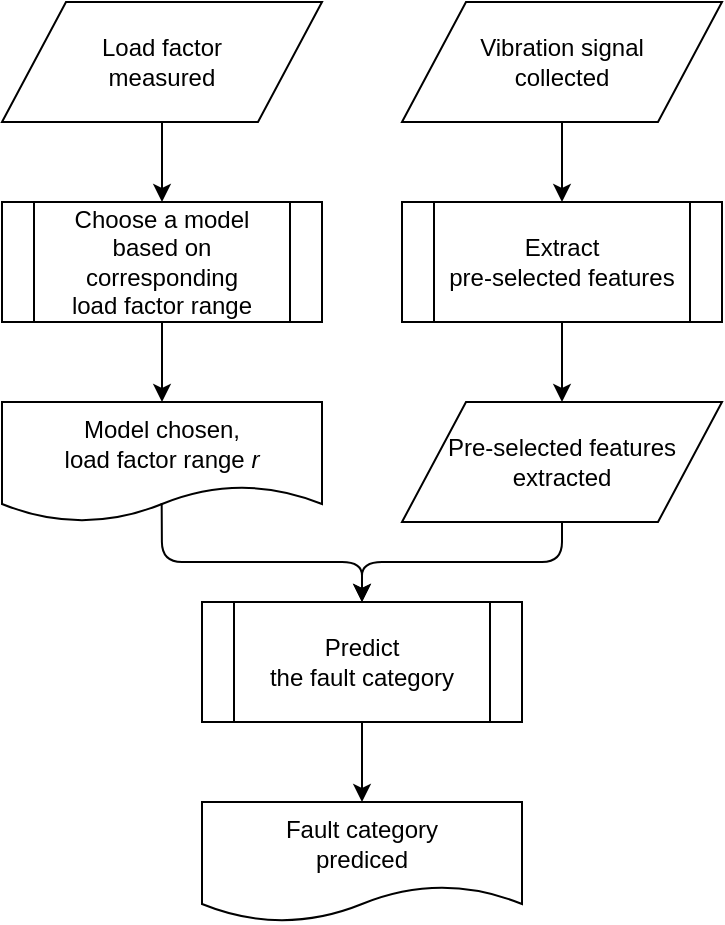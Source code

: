 <mxfile version="11.1.1" type="device"><diagram id="VEc51aMFHzF0RGTkDNDS" name="Page-1"><mxGraphModel dx="1055" dy="565" grid="1" gridSize="10" guides="1" tooltips="1" connect="1" arrows="1" fold="1" page="1" pageScale="1" pageWidth="1169" pageHeight="1654" math="0" shadow="0"><root><mxCell id="0"/><mxCell id="1" parent="0"/><mxCell id="LF-XfJwmkOhxLPxQ39gr-12" value="" style="edgeStyle=orthogonalEdgeStyle;rounded=0;orthogonalLoop=1;jettySize=auto;html=1;" parent="1" source="LF-XfJwmkOhxLPxQ39gr-1" target="LF-XfJwmkOhxLPxQ39gr-2" edge="1"><mxGeometry relative="1" as="geometry"/></mxCell><mxCell id="LF-XfJwmkOhxLPxQ39gr-1" value="Vibration signal&lt;br&gt;collected" style="shape=parallelogram;perimeter=parallelogramPerimeter;whiteSpace=wrap;html=1;" parent="1" vertex="1"><mxGeometry x="320" y="80" width="160" height="60" as="geometry"/></mxCell><mxCell id="LF-XfJwmkOhxLPxQ39gr-13" value="" style="edgeStyle=orthogonalEdgeStyle;rounded=0;orthogonalLoop=1;jettySize=auto;html=1;" parent="1" source="LF-XfJwmkOhxLPxQ39gr-2" target="LF-XfJwmkOhxLPxQ39gr-3" edge="1"><mxGeometry relative="1" as="geometry"/></mxCell><mxCell id="LF-XfJwmkOhxLPxQ39gr-2" value="Extract&lt;br&gt;pre-selected features" style="shape=process;whiteSpace=wrap;html=1;backgroundOutline=1;" parent="1" vertex="1"><mxGeometry x="320" y="180" width="160" height="60" as="geometry"/></mxCell><mxCell id="LF-XfJwmkOhxLPxQ39gr-3" value="Pre-selected features&lt;br&gt;extracted" style="shape=parallelogram;perimeter=parallelogramPerimeter;whiteSpace=wrap;html=1;" parent="1" vertex="1"><mxGeometry x="320" y="280" width="160" height="60" as="geometry"/></mxCell><mxCell id="LF-XfJwmkOhxLPxQ39gr-10" value="" style="edgeStyle=orthogonalEdgeStyle;rounded=0;orthogonalLoop=1;jettySize=auto;html=1;" parent="1" source="LF-XfJwmkOhxLPxQ39gr-4" target="LF-XfJwmkOhxLPxQ39gr-5" edge="1"><mxGeometry relative="1" as="geometry"/></mxCell><mxCell id="LF-XfJwmkOhxLPxQ39gr-4" value="Load factor&lt;br&gt;measured" style="shape=parallelogram;perimeter=parallelogramPerimeter;whiteSpace=wrap;html=1;" parent="1" vertex="1"><mxGeometry x="120" y="80" width="160" height="60" as="geometry"/></mxCell><mxCell id="LF-XfJwmkOhxLPxQ39gr-11" value="" style="edgeStyle=orthogonalEdgeStyle;rounded=0;orthogonalLoop=1;jettySize=auto;html=1;" parent="1" source="LF-XfJwmkOhxLPxQ39gr-5" target="LF-XfJwmkOhxLPxQ39gr-6" edge="1"><mxGeometry relative="1" as="geometry"/></mxCell><mxCell id="LF-XfJwmkOhxLPxQ39gr-5" value="Choose a model&lt;br&gt;based on corresponding&lt;br&gt;load factor range" style="shape=process;whiteSpace=wrap;html=1;backgroundOutline=1;" parent="1" vertex="1"><mxGeometry x="120" y="180" width="160" height="60" as="geometry"/></mxCell><mxCell id="LF-XfJwmkOhxLPxQ39gr-6" value="Model chosen,&lt;br&gt;load factor range &lt;i&gt;r&lt;/i&gt;" style="shape=document;whiteSpace=wrap;html=1;boundedLbl=1;" parent="1" vertex="1"><mxGeometry x="120" y="280" width="160" height="60" as="geometry"/></mxCell><mxCell id="LF-XfJwmkOhxLPxQ39gr-14" value="" style="edgeStyle=orthogonalEdgeStyle;rounded=0;orthogonalLoop=1;jettySize=auto;html=1;" parent="1" source="LF-XfJwmkOhxLPxQ39gr-8" target="LF-XfJwmkOhxLPxQ39gr-9" edge="1"><mxGeometry relative="1" as="geometry"/></mxCell><mxCell id="LF-XfJwmkOhxLPxQ39gr-8" value="Predict&lt;br&gt;the fault category" style="shape=process;whiteSpace=wrap;html=1;backgroundOutline=1;" parent="1" vertex="1"><mxGeometry x="220" y="380" width="160" height="60" as="geometry"/></mxCell><mxCell id="LF-XfJwmkOhxLPxQ39gr-9" value="Fault category&lt;br&gt;prediced" style="shape=document;whiteSpace=wrap;html=1;boundedLbl=1;" parent="1" vertex="1"><mxGeometry x="220" y="480" width="160" height="60" as="geometry"/></mxCell><mxCell id="LF-XfJwmkOhxLPxQ39gr-18" value="" style="endArrow=classic;html=1;exitX=0.5;exitY=1;exitDx=0;exitDy=0;entryX=0.5;entryY=0;entryDx=0;entryDy=0;" parent="1" source="LF-XfJwmkOhxLPxQ39gr-3" target="LF-XfJwmkOhxLPxQ39gr-8" edge="1"><mxGeometry width="50" height="50" relative="1" as="geometry"><mxPoint x="120" y="610" as="sourcePoint"/><mxPoint x="170" y="560" as="targetPoint"/><Array as="points"><mxPoint x="400" y="360"/><mxPoint x="300" y="360"/></Array></mxGeometry></mxCell><mxCell id="LF-XfJwmkOhxLPxQ39gr-19" value="" style="endArrow=classic;html=1;entryX=0.5;entryY=0;entryDx=0;entryDy=0;exitX=0.499;exitY=0.841;exitDx=0;exitDy=0;exitPerimeter=0;" parent="1" source="LF-XfJwmkOhxLPxQ39gr-6" target="LF-XfJwmkOhxLPxQ39gr-8" edge="1"><mxGeometry width="50" height="50" relative="1" as="geometry"><mxPoint x="200" y="340" as="sourcePoint"/><mxPoint x="170" y="560" as="targetPoint"/><Array as="points"><mxPoint x="200" y="360"/><mxPoint x="300" y="360"/></Array></mxGeometry></mxCell></root></mxGraphModel></diagram></mxfile>
